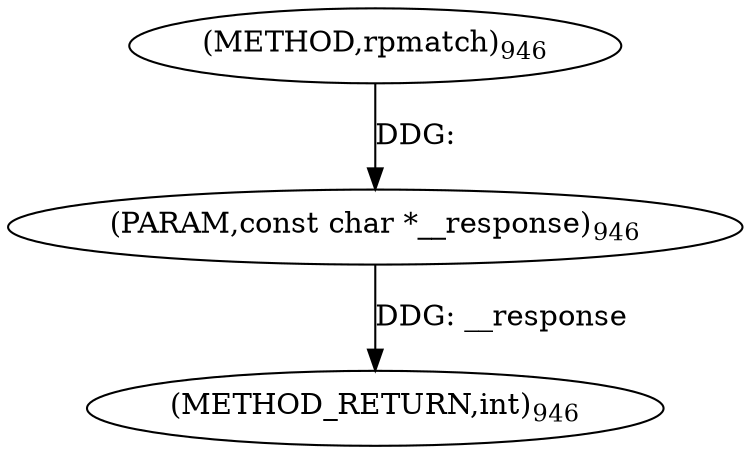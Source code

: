 digraph "rpmatch" {  
"45524" [label = <(METHOD,rpmatch)<SUB>946</SUB>> ]
"45526" [label = <(METHOD_RETURN,int)<SUB>946</SUB>> ]
"45525" [label = <(PARAM,const char *__response)<SUB>946</SUB>> ]
  "45525" -> "45526"  [ label = "DDG: __response"] 
  "45524" -> "45525"  [ label = "DDG: "] 
}
